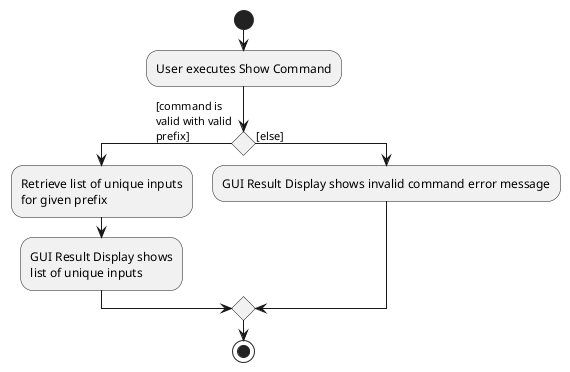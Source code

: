 @startuml
start
:User executes Show Command;

'Since the beta syntax does not support placing the condition outside the
'diamond we place it as the true branch instead.

if () then ([command is
valid with valid
prefix])

    :Retrieve list of unique inputs
    for given prefix;
    :GUI Result Display shows
    list of unique inputs;
else ([else])

:GUI Result Display shows invalid command error message;

endif
stop
@enduml


